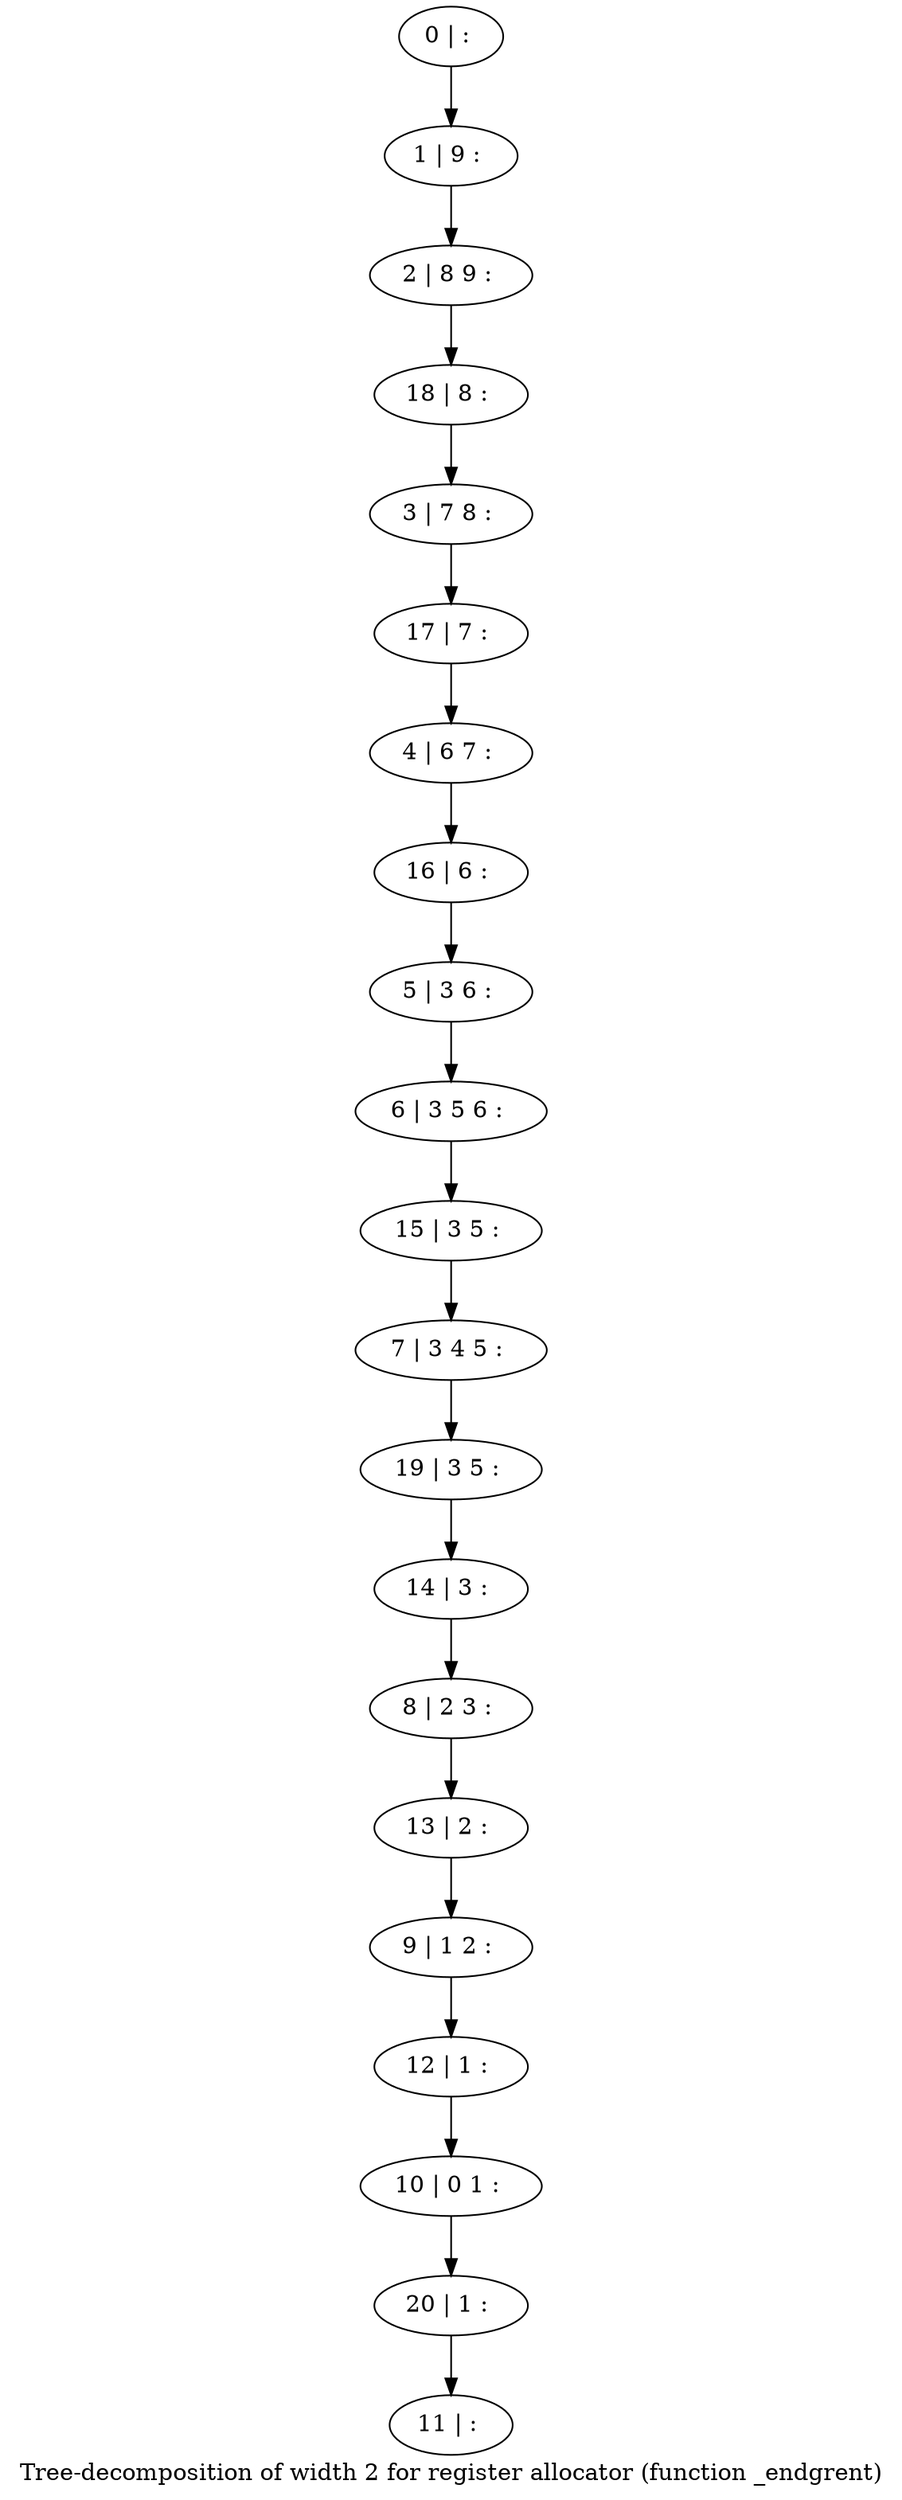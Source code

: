 digraph G {
graph [label="Tree-decomposition of width 2 for register allocator (function _endgrent)"]
0[label="0 | : "];
1[label="1 | 9 : "];
2[label="2 | 8 9 : "];
3[label="3 | 7 8 : "];
4[label="4 | 6 7 : "];
5[label="5 | 3 6 : "];
6[label="6 | 3 5 6 : "];
7[label="7 | 3 4 5 : "];
8[label="8 | 2 3 : "];
9[label="9 | 1 2 : "];
10[label="10 | 0 1 : "];
11[label="11 | : "];
12[label="12 | 1 : "];
13[label="13 | 2 : "];
14[label="14 | 3 : "];
15[label="15 | 3 5 : "];
16[label="16 | 6 : "];
17[label="17 | 7 : "];
18[label="18 | 8 : "];
19[label="19 | 3 5 : "];
20[label="20 | 1 : "];
0->1 ;
1->2 ;
5->6 ;
12->10 ;
9->12 ;
13->9 ;
8->13 ;
14->8 ;
15->7 ;
6->15 ;
16->5 ;
4->16 ;
17->4 ;
3->17 ;
18->3 ;
2->18 ;
19->14 ;
7->19 ;
20->11 ;
10->20 ;
}
